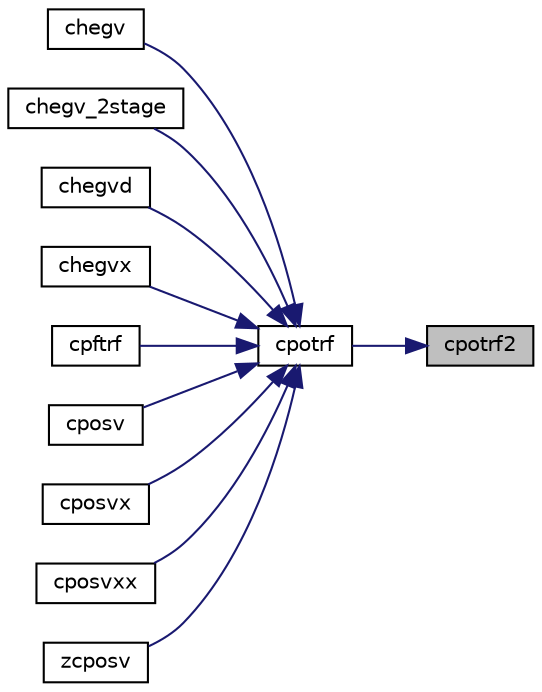 digraph "cpotrf2"
{
 // LATEX_PDF_SIZE
  edge [fontname="Helvetica",fontsize="10",labelfontname="Helvetica",labelfontsize="10"];
  node [fontname="Helvetica",fontsize="10",shape=record];
  rankdir="RL";
  Node1 [label="cpotrf2",height=0.2,width=0.4,color="black", fillcolor="grey75", style="filled", fontcolor="black",tooltip="CPOTRF2"];
  Node1 -> Node2 [dir="back",color="midnightblue",fontsize="10",style="solid",fontname="Helvetica"];
  Node2 [label="cpotrf",height=0.2,width=0.4,color="black", fillcolor="white", style="filled",URL="$cpotrf_8f.html#a4e85f48dbd837ccbbf76aa077f33de19",tooltip="CPOTRF"];
  Node2 -> Node3 [dir="back",color="midnightblue",fontsize="10",style="solid",fontname="Helvetica"];
  Node3 [label="chegv",height=0.2,width=0.4,color="black", fillcolor="white", style="filled",URL="$chegv_8f.html#ab2f86fb41df5ae239798c9c3081a2d49",tooltip="CHEGV"];
  Node2 -> Node4 [dir="back",color="midnightblue",fontsize="10",style="solid",fontname="Helvetica"];
  Node4 [label="chegv_2stage",height=0.2,width=0.4,color="black", fillcolor="white", style="filled",URL="$chegv__2stage_8f.html#a7027121a5599a07ebab2a56100f05f32",tooltip="CHEGV_2STAGE"];
  Node2 -> Node5 [dir="back",color="midnightblue",fontsize="10",style="solid",fontname="Helvetica"];
  Node5 [label="chegvd",height=0.2,width=0.4,color="black", fillcolor="white", style="filled",URL="$chegvd_8f.html#a28ad734cb8f4deb96ba59c568cf3389e",tooltip="CHEGVD"];
  Node2 -> Node6 [dir="back",color="midnightblue",fontsize="10",style="solid",fontname="Helvetica"];
  Node6 [label="chegvx",height=0.2,width=0.4,color="black", fillcolor="white", style="filled",URL="$chegvx_8f.html#ad5f5ddf0eee1402d59fc1017de0fc291",tooltip="CHEGVX"];
  Node2 -> Node7 [dir="back",color="midnightblue",fontsize="10",style="solid",fontname="Helvetica"];
  Node7 [label="cpftrf",height=0.2,width=0.4,color="black", fillcolor="white", style="filled",URL="$cpftrf_8f.html#a8a5b4caae7f63d1ffc97835a6af63695",tooltip="CPFTRF"];
  Node2 -> Node8 [dir="back",color="midnightblue",fontsize="10",style="solid",fontname="Helvetica"];
  Node8 [label="cposv",height=0.2,width=0.4,color="black", fillcolor="white", style="filled",URL="$cposv_8f.html#ad6fa5e367df37b944f5224b5dcc6ab50",tooltip="CPOSV computes the solution to system of linear equations A * X = B for PO matrices"];
  Node2 -> Node9 [dir="back",color="midnightblue",fontsize="10",style="solid",fontname="Helvetica"];
  Node9 [label="cposvx",height=0.2,width=0.4,color="black", fillcolor="white", style="filled",URL="$cposvx_8f.html#a9743510437973e846efd4fe6a0a4b704",tooltip="CPOSVX computes the solution to system of linear equations A * X = B for PO matrices"];
  Node2 -> Node10 [dir="back",color="midnightblue",fontsize="10",style="solid",fontname="Helvetica"];
  Node10 [label="cposvxx",height=0.2,width=0.4,color="black", fillcolor="white", style="filled",URL="$cposvxx_8f.html#a9d8d6eb1ee0b2e2769fa5995714f09b3",tooltip="CPOSVXX computes the solution to system of linear equations A * X = B for PO matrices"];
  Node2 -> Node11 [dir="back",color="midnightblue",fontsize="10",style="solid",fontname="Helvetica"];
  Node11 [label="zcposv",height=0.2,width=0.4,color="black", fillcolor="white", style="filled",URL="$zcposv_8f.html#ae1f1548257a84b4328773c60eefb8934",tooltip="ZCPOSV computes the solution to system of linear equations A * X = B for PO matrices"];
}
